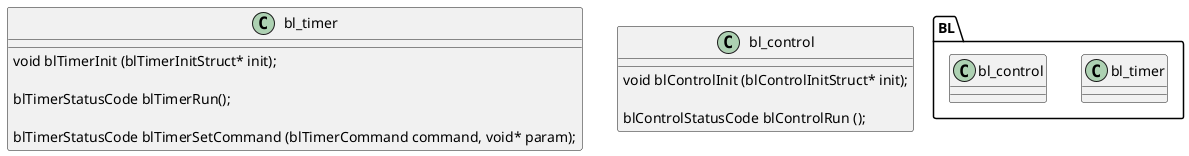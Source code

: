 @startuml bl_level

package BL{
    class bl_timer
    class bl_control
}

class bl_timer {
    void blTimerInit (blTimerInitStruct* init);

    blTimerStatusCode blTimerRun();

    blTimerStatusCode blTimerSetCommand (blTimerCommand command, void* param);
}

class bl_control {
    void blControlInit (blControlInitStruct* init);

    blControlStatusCode blControlRun ();
}

@enduml